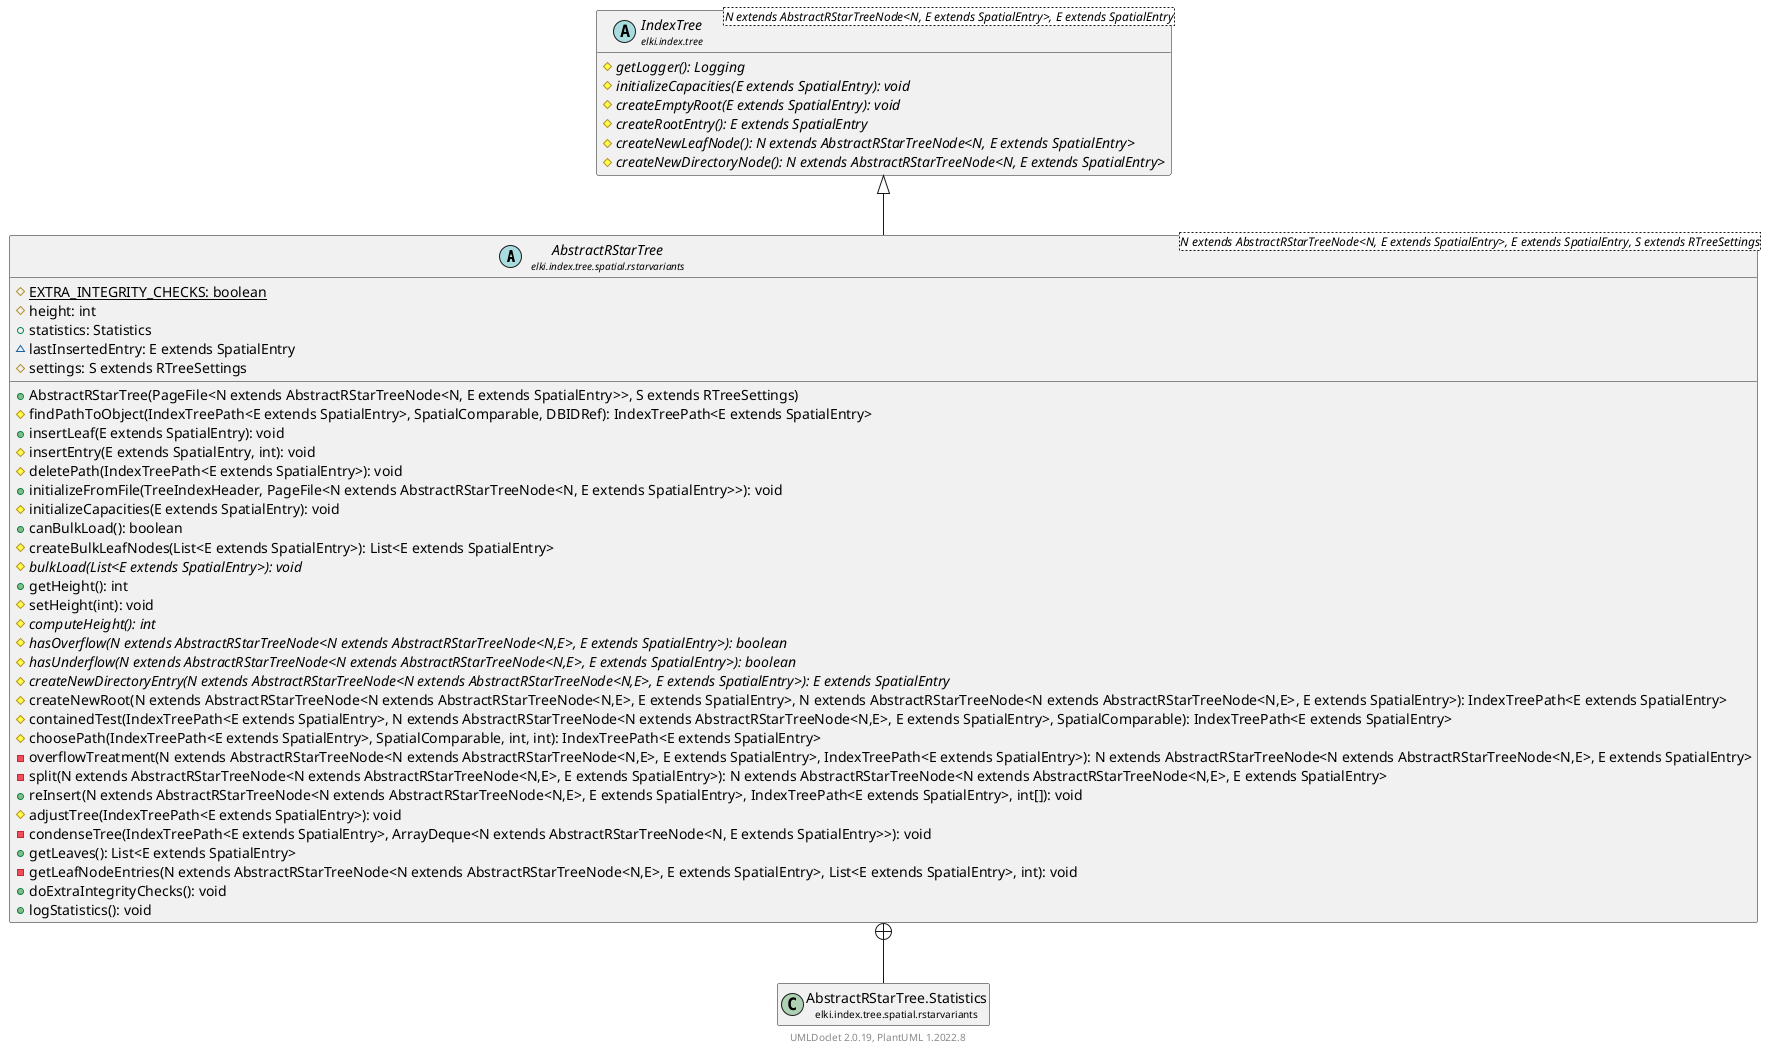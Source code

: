 @startuml
    remove .*\.(Instance|Par|Parameterizer|Factory)$
    set namespaceSeparator none
    hide empty fields
    hide empty methods

    abstract class "<size:14>AbstractRStarTree\n<size:10>elki.index.tree.spatial.rstarvariants" as elki.index.tree.spatial.rstarvariants.AbstractRStarTree<N extends AbstractRStarTreeNode<N, E extends SpatialEntry>, E extends SpatialEntry, S extends RTreeSettings> [[AbstractRStarTree.html]] {
        {static} #EXTRA_INTEGRITY_CHECKS: boolean
        #height: int
        +statistics: Statistics
        ~lastInsertedEntry: E extends SpatialEntry
        #settings: S extends RTreeSettings
        +AbstractRStarTree(PageFile<N extends AbstractRStarTreeNode<N, E extends SpatialEntry>>, S extends RTreeSettings)
        #findPathToObject(IndexTreePath<E extends SpatialEntry>, SpatialComparable, DBIDRef): IndexTreePath<E extends SpatialEntry>
        +insertLeaf(E extends SpatialEntry): void
        #insertEntry(E extends SpatialEntry, int): void
        #deletePath(IndexTreePath<E extends SpatialEntry>): void
        +initializeFromFile(TreeIndexHeader, PageFile<N extends AbstractRStarTreeNode<N, E extends SpatialEntry>>): void
        #initializeCapacities(E extends SpatialEntry): void
        +canBulkLoad(): boolean
        #createBulkLeafNodes(List<E extends SpatialEntry>): List<E extends SpatialEntry>
        {abstract} #bulkLoad(List<E extends SpatialEntry>): void
        +getHeight(): int
        #setHeight(int): void
        {abstract} #computeHeight(): int
        {abstract} #hasOverflow(N extends AbstractRStarTreeNode<N extends AbstractRStarTreeNode<N,E>, E extends SpatialEntry>): boolean
        {abstract} #hasUnderflow(N extends AbstractRStarTreeNode<N extends AbstractRStarTreeNode<N,E>, E extends SpatialEntry>): boolean
        {abstract} #createNewDirectoryEntry(N extends AbstractRStarTreeNode<N extends AbstractRStarTreeNode<N,E>, E extends SpatialEntry>): E extends SpatialEntry
        #createNewRoot(N extends AbstractRStarTreeNode<N extends AbstractRStarTreeNode<N,E>, E extends SpatialEntry>, N extends AbstractRStarTreeNode<N extends AbstractRStarTreeNode<N,E>, E extends SpatialEntry>): IndexTreePath<E extends SpatialEntry>
        #containedTest(IndexTreePath<E extends SpatialEntry>, N extends AbstractRStarTreeNode<N extends AbstractRStarTreeNode<N,E>, E extends SpatialEntry>, SpatialComparable): IndexTreePath<E extends SpatialEntry>
        #choosePath(IndexTreePath<E extends SpatialEntry>, SpatialComparable, int, int): IndexTreePath<E extends SpatialEntry>
        -overflowTreatment(N extends AbstractRStarTreeNode<N extends AbstractRStarTreeNode<N,E>, E extends SpatialEntry>, IndexTreePath<E extends SpatialEntry>): N extends AbstractRStarTreeNode<N extends AbstractRStarTreeNode<N,E>, E extends SpatialEntry>
        -split(N extends AbstractRStarTreeNode<N extends AbstractRStarTreeNode<N,E>, E extends SpatialEntry>): N extends AbstractRStarTreeNode<N extends AbstractRStarTreeNode<N,E>, E extends SpatialEntry>
        +reInsert(N extends AbstractRStarTreeNode<N extends AbstractRStarTreeNode<N,E>, E extends SpatialEntry>, IndexTreePath<E extends SpatialEntry>, int[]): void
        #adjustTree(IndexTreePath<E extends SpatialEntry>): void
        -condenseTree(IndexTreePath<E extends SpatialEntry>, ArrayDeque<N extends AbstractRStarTreeNode<N, E extends SpatialEntry>>): void
        +getLeaves(): List<E extends SpatialEntry>
        -getLeafNodeEntries(N extends AbstractRStarTreeNode<N extends AbstractRStarTreeNode<N,E>, E extends SpatialEntry>, List<E extends SpatialEntry>, int): void
        +doExtraIntegrityChecks(): void
        +logStatistics(): void
    }

    abstract class "<size:14>IndexTree\n<size:10>elki.index.tree" as elki.index.tree.IndexTree<N extends AbstractRStarTreeNode<N, E extends SpatialEntry>, E extends SpatialEntry> [[../../IndexTree.html]] {
        {abstract} #getLogger(): Logging
        {abstract} #initializeCapacities(E extends SpatialEntry): void
        {abstract} #createEmptyRoot(E extends SpatialEntry): void
        {abstract} #createRootEntry(): E extends SpatialEntry
        {abstract} #createNewLeafNode(): N extends AbstractRStarTreeNode<N, E extends SpatialEntry>
        {abstract} #createNewDirectoryNode(): N extends AbstractRStarTreeNode<N, E extends SpatialEntry>
    }
    class "<size:14>AbstractRStarTree.Statistics\n<size:10>elki.index.tree.spatial.rstarvariants" as elki.index.tree.spatial.rstarvariants.AbstractRStarTree.Statistics [[AbstractRStarTree.Statistics.html]]

    elki.index.tree.IndexTree <|-- elki.index.tree.spatial.rstarvariants.AbstractRStarTree
    elki.index.tree.spatial.rstarvariants.AbstractRStarTree +-- elki.index.tree.spatial.rstarvariants.AbstractRStarTree.Statistics

    center footer UMLDoclet 2.0.19, PlantUML 1.2022.8
@enduml
